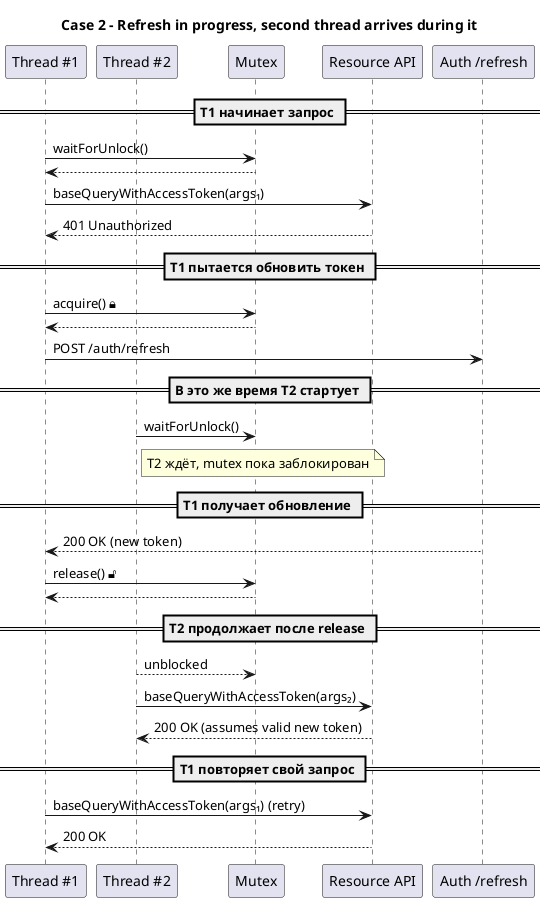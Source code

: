 @startuml Case2_SecondWaits_Interleaved
title Case 2 – Refresh in progress, second thread arrives during it

participant "Thread #1" as T1
participant "Thread #2" as T2
participant Mutex
participant "Resource API" as API
participant "Auth /refresh" as AUTH

== T1 начинает запрос ==
T1 -> Mutex : waitForUnlock()
Mutex --> T1
T1 -> API   : baseQueryWithAccessToken(args₁)
API --> T1  : 401 Unauthorized

== T1 пытается обновить токен ==
T1 -> Mutex : acquire() 🔒
Mutex --> T1
T1 -> AUTH  : POST /auth/refresh

== В это же время T2 стартует ==
T2 -> Mutex : waitForUnlock()
note right of T2 : T2 ждёт, mutex пока заблокирован

== T1 получает обновление ==
AUTH --> T1 : 200 OK (new token)
T1 -> Mutex : release() 🔓
Mutex --> T1

== T2 продолжает после release ==
T2 --> Mutex : unblocked
T2 -> API    : baseQueryWithAccessToken(args₂)
API --> T2   : 200 OK (assumes valid new token)

== T1 повторяет свой запрос ==
T1 -> API    : baseQueryWithAccessToken(args₁) (retry)
API --> T1   : 200 OK

@enduml
